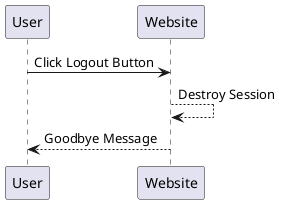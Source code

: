 @startuml
User -> Website: Click Logout Button
Website --> Website: Destroy Session
User <-- Website: Goodbye Message
@enduml
